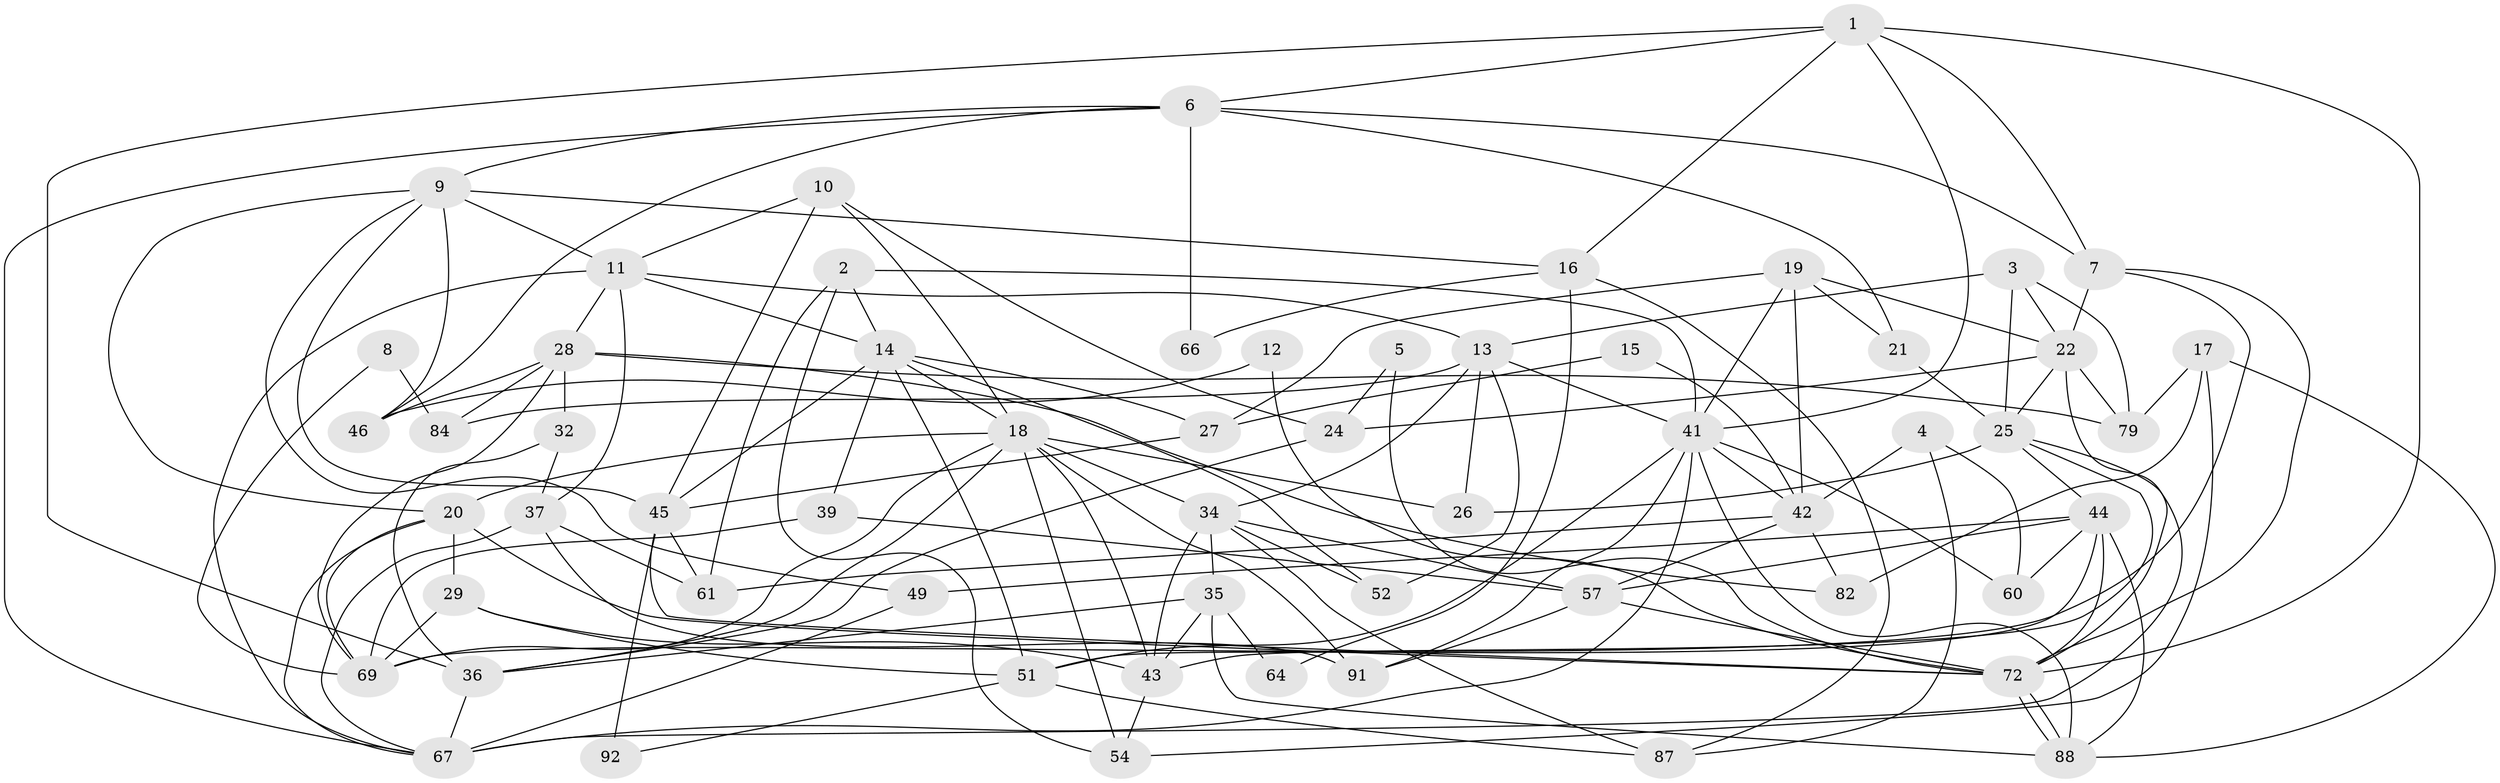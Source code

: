// Generated by graph-tools (version 1.1) at 2025/24/03/03/25 07:24:04]
// undirected, 59 vertices, 147 edges
graph export_dot {
graph [start="1"]
  node [color=gray90,style=filled];
  1 [super="+63"];
  2;
  3 [super="+62"];
  4;
  5;
  6 [super="+86"];
  7 [super="+75"];
  8;
  9 [super="+48"];
  10;
  11 [super="+33"];
  12;
  13 [super="+23"];
  14 [super="+85"];
  15;
  16 [super="+70"];
  17 [super="+80"];
  18 [super="+47"];
  19 [super="+30"];
  20 [super="+40"];
  21;
  22 [super="+31"];
  24 [super="+90"];
  25 [super="+58"];
  26;
  27;
  28 [super="+77"];
  29 [super="+55"];
  32;
  34 [super="+50"];
  35 [super="+56"];
  36 [super="+38"];
  37 [super="+83"];
  39;
  41 [super="+53"];
  42 [super="+74"];
  43 [super="+65"];
  44 [super="+81"];
  45 [super="+59"];
  46;
  49;
  51 [super="+71"];
  52;
  54 [super="+68"];
  57 [super="+73"];
  60;
  61;
  64;
  66;
  67 [super="+76"];
  69 [super="+89"];
  72 [super="+78"];
  79;
  82;
  84;
  87;
  88;
  91;
  92;
  1 -- 16;
  1 -- 41;
  1 -- 36;
  1 -- 6;
  1 -- 7;
  1 -- 72;
  2 -- 41;
  2 -- 61;
  2 -- 14;
  2 -- 54;
  3 -- 25 [weight=3];
  3 -- 22;
  3 -- 13;
  3 -- 79;
  4 -- 60;
  4 -- 42;
  4 -- 87;
  5 -- 72;
  5 -- 24;
  6 -- 21;
  6 -- 66;
  6 -- 67;
  6 -- 9;
  6 -- 46;
  6 -- 7;
  7 -- 69;
  7 -- 22;
  7 -- 72;
  8 -- 84;
  8 -- 69;
  9 -- 49;
  9 -- 46;
  9 -- 16;
  9 -- 20;
  9 -- 11;
  9 -- 45;
  10 -- 45;
  10 -- 11;
  10 -- 18;
  10 -- 24;
  11 -- 14;
  11 -- 28;
  11 -- 37;
  11 -- 13;
  11 -- 67;
  12 -- 72;
  12 -- 46;
  13 -- 26;
  13 -- 52;
  13 -- 84;
  13 -- 41;
  13 -- 34;
  14 -- 51;
  14 -- 39;
  14 -- 52;
  14 -- 27;
  14 -- 45;
  14 -- 18;
  15 -- 27;
  15 -- 42;
  16 -- 64;
  16 -- 66;
  16 -- 87;
  17 -- 79;
  17 -- 54;
  17 -- 88;
  17 -- 82;
  18 -- 34;
  18 -- 69;
  18 -- 20;
  18 -- 54;
  18 -- 26;
  18 -- 91;
  18 -- 36;
  18 -- 43;
  19 -- 27;
  19 -- 41;
  19 -- 21;
  19 -- 22;
  19 -- 42;
  20 -- 69;
  20 -- 29;
  20 -- 72;
  20 -- 67;
  21 -- 25;
  22 -- 79;
  22 -- 24;
  22 -- 25;
  22 -- 72;
  24 -- 36;
  25 -- 26;
  25 -- 67;
  25 -- 43;
  25 -- 44;
  27 -- 45;
  28 -- 32;
  28 -- 69;
  28 -- 82;
  28 -- 84;
  28 -- 46;
  28 -- 79;
  29 -- 69;
  29 -- 51;
  29 -- 43;
  32 -- 37;
  32 -- 36;
  34 -- 52;
  34 -- 43;
  34 -- 87;
  34 -- 57;
  34 -- 35;
  35 -- 43;
  35 -- 36;
  35 -- 64;
  35 -- 88;
  36 -- 67;
  37 -- 67;
  37 -- 91;
  37 -- 61;
  39 -- 57;
  39 -- 69;
  41 -- 88;
  41 -- 60;
  41 -- 67;
  41 -- 91;
  41 -- 51;
  41 -- 42;
  42 -- 61;
  42 -- 57;
  42 -- 82;
  43 -- 54;
  44 -- 60;
  44 -- 88;
  44 -- 51;
  44 -- 72;
  44 -- 57;
  44 -- 49;
  45 -- 61 [weight=2];
  45 -- 92;
  45 -- 72;
  49 -- 67;
  51 -- 87;
  51 -- 92;
  57 -- 91;
  57 -- 72;
  72 -- 88;
  72 -- 88;
}
